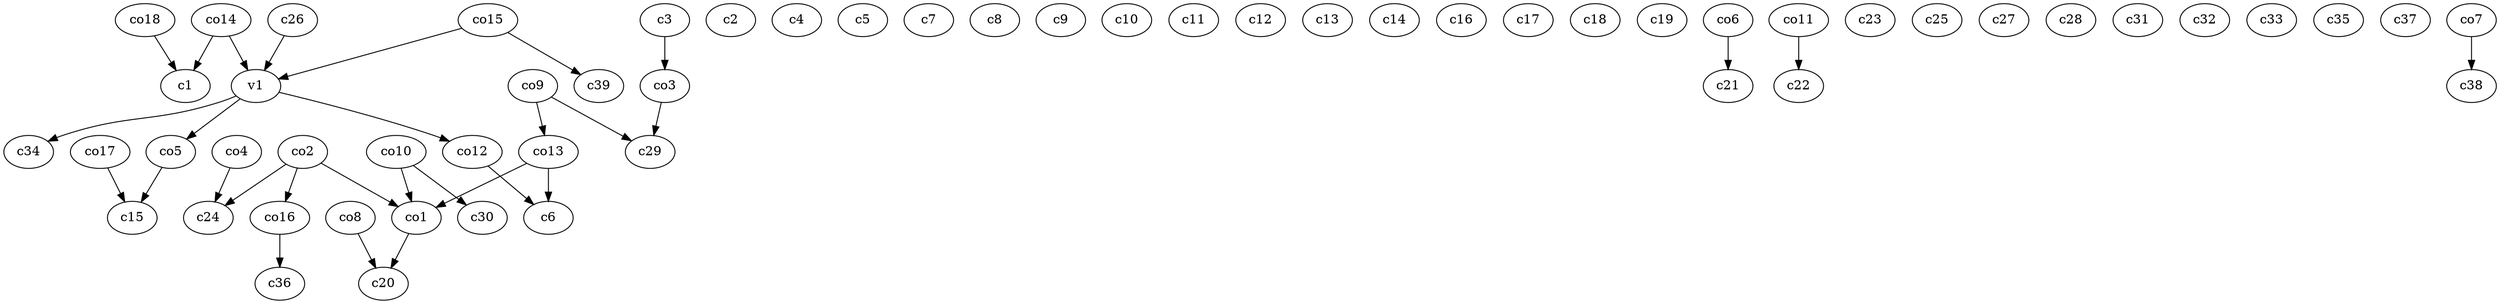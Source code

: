strict digraph  {
c1;
c2;
c3;
c4;
c5;
c6;
c7;
c8;
c9;
c10;
c11;
c12;
c13;
c14;
c15;
c16;
c17;
c18;
c19;
c20;
c21;
c22;
c23;
c24;
c25;
c26;
c27;
c28;
c29;
c30;
c31;
c32;
c33;
c34;
c35;
c36;
c37;
c38;
c39;
v1;
co1;
co2;
co3;
co4;
co5;
co6;
co7;
co8;
co9;
co10;
co11;
co12;
co13;
co14;
co15;
co16;
co17;
co18;
c3 -> co3  [weight=1];
c26 -> v1  [weight=1];
v1 -> c34  [weight=1];
v1 -> co5  [weight=1];
v1 -> co12  [weight=1];
co1 -> c20  [weight=1];
co2 -> c24  [weight=1];
co2 -> co16  [weight=1];
co2 -> co1  [weight=1];
co3 -> c29  [weight=1];
co4 -> c24  [weight=1];
co5 -> c15  [weight=1];
co6 -> c21  [weight=1];
co7 -> c38  [weight=1];
co8 -> c20  [weight=1];
co9 -> c29  [weight=1];
co9 -> co13  [weight=1];
co10 -> c30  [weight=1];
co10 -> co1  [weight=1];
co11 -> c22  [weight=1];
co12 -> c6  [weight=1];
co13 -> c6  [weight=1];
co13 -> co1  [weight=1];
co14 -> c1  [weight=1];
co14 -> v1  [weight=1];
co15 -> c39  [weight=1];
co15 -> v1  [weight=1];
co16 -> c36  [weight=1];
co17 -> c15  [weight=1];
co18 -> c1  [weight=1];
}

